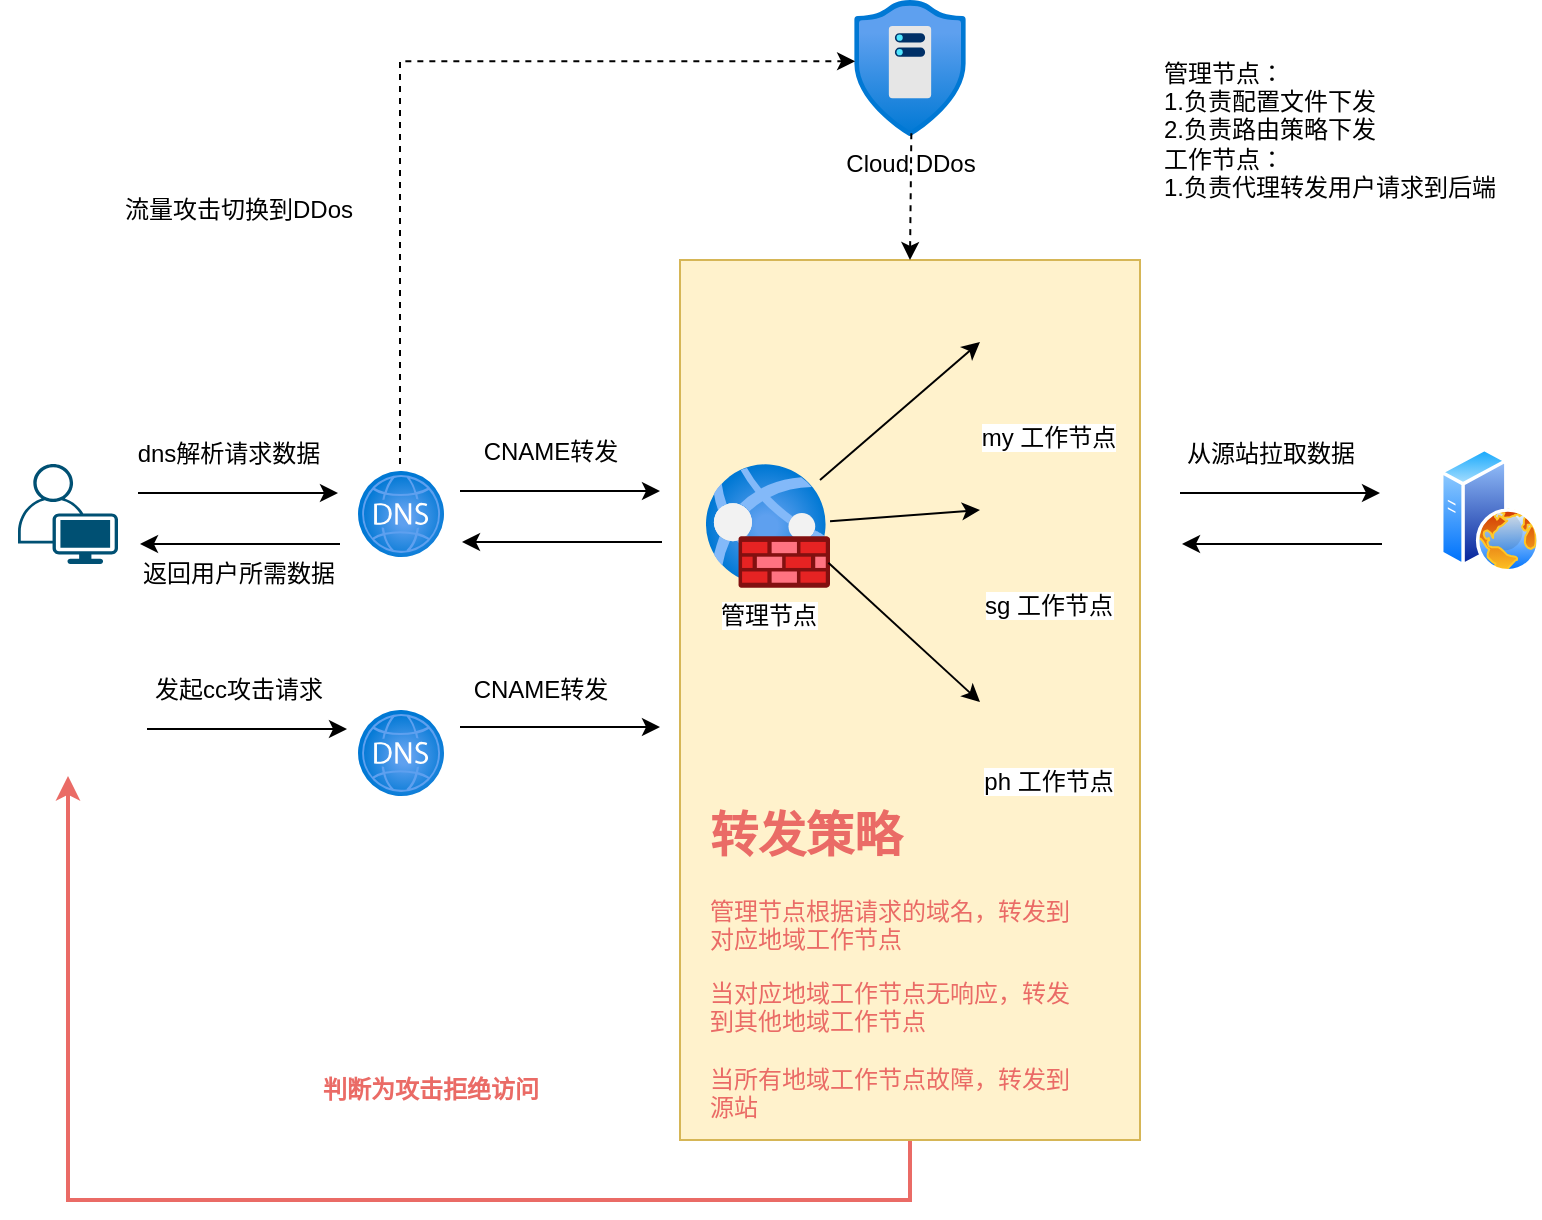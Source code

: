 <mxfile version="20.6.0" type="github">
  <diagram id="-X5GwTXH2f5F1lh-Zvcs" name="第 1 页">
    <mxGraphModel dx="1186" dy="751" grid="1" gridSize="10" guides="1" tooltips="1" connect="1" arrows="1" fold="1" page="1" pageScale="1" pageWidth="827" pageHeight="1169" math="0" shadow="0">
      <root>
        <mxCell id="0" />
        <mxCell id="1" parent="0" />
        <mxCell id="9aRJpanTBHcKRkpmwDhF-50" style="edgeStyle=orthogonalEdgeStyle;rounded=0;orthogonalLoop=1;jettySize=auto;html=1;exitX=0.5;exitY=1;exitDx=0;exitDy=0;entryX=0.5;entryY=1;entryDx=0;entryDy=0;fontColor=#EA6B66;labelBackgroundColor=#EA6B66;labelBorderColor=#EA6B66;strokeColor=#EA6B66;shadow=0;sketch=0;strokeWidth=2;" edge="1" parent="1" source="9aRJpanTBHcKRkpmwDhF-49" target="9aRJpanTBHcKRkpmwDhF-5">
          <mxGeometry relative="1" as="geometry">
            <Array as="points">
              <mxPoint x="485" y="620" />
              <mxPoint x="64" y="620" />
            </Array>
          </mxGeometry>
        </mxCell>
        <mxCell id="9aRJpanTBHcKRkpmwDhF-49" value="" style="rounded=0;whiteSpace=wrap;html=1;fillColor=#fff2cc;strokeColor=#d6b656;" vertex="1" parent="1">
          <mxGeometry x="370" y="150" width="230" height="440" as="geometry" />
        </mxCell>
        <mxCell id="9aRJpanTBHcKRkpmwDhF-2" value="" style="endArrow=classic;html=1;rounded=0;" edge="1" parent="1">
          <mxGeometry width="50" height="50" relative="1" as="geometry">
            <mxPoint x="99" y="266.5" as="sourcePoint" />
            <mxPoint x="199" y="266.5" as="targetPoint" />
            <Array as="points">
              <mxPoint x="179" y="266.5" />
            </Array>
          </mxGeometry>
        </mxCell>
        <mxCell id="9aRJpanTBHcKRkpmwDhF-3" value="" style="endArrow=classic;html=1;rounded=0;" edge="1" parent="1">
          <mxGeometry width="50" height="50" relative="1" as="geometry">
            <mxPoint x="200" y="292" as="sourcePoint" />
            <mxPoint x="100" y="292" as="targetPoint" />
            <Array as="points">
              <mxPoint x="200" y="292" />
            </Array>
          </mxGeometry>
        </mxCell>
        <mxCell id="9aRJpanTBHcKRkpmwDhF-5" value="" style="shape=image;html=1;verticalAlign=top;verticalLabelPosition=bottom;labelBackgroundColor=#ffffff;imageAspect=0;aspect=fixed;image=https://cdn0.iconfinder.com/data/icons/software-engineering-and-video-gaming/512/77_hacker_user_gammer_programmer-128.png" vertex="1" parent="1">
          <mxGeometry x="30" y="340" width="68" height="68" as="geometry" />
        </mxCell>
        <mxCell id="9aRJpanTBHcKRkpmwDhF-7" value="" style="points=[[0.35,0,0],[0.98,0.51,0],[1,0.71,0],[0.67,1,0],[0,0.795,0],[0,0.65,0]];verticalLabelPosition=bottom;sketch=0;html=1;verticalAlign=top;aspect=fixed;align=center;pointerEvents=1;shape=mxgraph.cisco19.user;fillColor=#005073;strokeColor=none;" vertex="1" parent="1">
          <mxGeometry x="39" y="252" width="50" height="50" as="geometry" />
        </mxCell>
        <mxCell id="9aRJpanTBHcKRkpmwDhF-8" value="dns解析请求数据" style="text;html=1;align=center;verticalAlign=middle;resizable=0;points=[];autosize=1;strokeColor=none;fillColor=none;" vertex="1" parent="1">
          <mxGeometry x="89" y="232" width="110" height="30" as="geometry" />
        </mxCell>
        <mxCell id="9aRJpanTBHcKRkpmwDhF-9" value="返回用户所需数据" style="text;html=1;align=center;verticalAlign=middle;resizable=0;points=[];autosize=1;strokeColor=none;fillColor=none;" vertex="1" parent="1">
          <mxGeometry x="89" y="292" width="120" height="30" as="geometry" />
        </mxCell>
        <mxCell id="9aRJpanTBHcKRkpmwDhF-10" value="" style="aspect=fixed;html=1;points=[];align=center;image;fontSize=12;image=img/lib/azure2/networking/DNS_Zones.svg;" vertex="1" parent="1">
          <mxGeometry x="209" y="255.5" width="43" height="43" as="geometry" />
        </mxCell>
        <mxCell id="9aRJpanTBHcKRkpmwDhF-11" value="" style="endArrow=classic;html=1;rounded=0;" edge="1" parent="1">
          <mxGeometry width="50" height="50" relative="1" as="geometry">
            <mxPoint x="260" y="265.5" as="sourcePoint" />
            <mxPoint x="360" y="265.5" as="targetPoint" />
            <Array as="points">
              <mxPoint x="340" y="265.5" />
            </Array>
          </mxGeometry>
        </mxCell>
        <mxCell id="9aRJpanTBHcKRkpmwDhF-12" value="" style="endArrow=classic;html=1;rounded=0;" edge="1" parent="1">
          <mxGeometry width="50" height="50" relative="1" as="geometry">
            <mxPoint x="361" y="291" as="sourcePoint" />
            <mxPoint x="261" y="291" as="targetPoint" />
            <Array as="points">
              <mxPoint x="361" y="291" />
            </Array>
          </mxGeometry>
        </mxCell>
        <mxCell id="9aRJpanTBHcKRkpmwDhF-13" value="CNAME转发" style="text;html=1;align=center;verticalAlign=middle;resizable=0;points=[];autosize=1;strokeColor=none;fillColor=none;" vertex="1" parent="1">
          <mxGeometry x="260" y="231" width="90" height="30" as="geometry" />
        </mxCell>
        <mxCell id="9aRJpanTBHcKRkpmwDhF-15" value="管理节点" style="aspect=fixed;html=1;points=[];align=center;image;fontSize=12;image=img/lib/azure2/networking/Web_Application_Firewall_Policies_WAF.svg;" vertex="1" parent="1">
          <mxGeometry x="383" y="252" width="62" height="62" as="geometry" />
        </mxCell>
        <mxCell id="9aRJpanTBHcKRkpmwDhF-18" value="Cloud DDos" style="aspect=fixed;html=1;points=[];align=center;image;fontSize=12;image=img/lib/azure2/networking/DDoS_Protection_Plans.svg;" vertex="1" parent="1">
          <mxGeometry x="457" y="20" width="56.0" height="68" as="geometry" />
        </mxCell>
        <mxCell id="9aRJpanTBHcKRkpmwDhF-19" value="my 工作节点" style="shape=image;html=1;verticalAlign=top;verticalLabelPosition=bottom;labelBackgroundColor=#ffffff;imageAspect=0;aspect=fixed;image=https://cdn2.iconfinder.com/data/icons/whcompare-servers-web-hosting/50/ddos-protection-128.png" vertex="1" parent="1">
          <mxGeometry x="520" y="157" width="68" height="68" as="geometry" />
        </mxCell>
        <mxCell id="9aRJpanTBHcKRkpmwDhF-20" value="sg 工作节点" style="shape=image;html=1;verticalAlign=top;verticalLabelPosition=bottom;labelBackgroundColor=#ffffff;imageAspect=0;aspect=fixed;image=https://cdn2.iconfinder.com/data/icons/whcompare-servers-web-hosting/50/ddos-protection-128.png" vertex="1" parent="1">
          <mxGeometry x="520" y="241" width="68" height="68" as="geometry" />
        </mxCell>
        <mxCell id="9aRJpanTBHcKRkpmwDhF-21" value="ph 工作节点" style="shape=image;html=1;verticalAlign=top;verticalLabelPosition=bottom;labelBackgroundColor=#ffffff;imageAspect=0;aspect=fixed;image=https://cdn2.iconfinder.com/data/icons/whcompare-servers-web-hosting/50/ddos-protection-128.png" vertex="1" parent="1">
          <mxGeometry x="520" y="329" width="68" height="68" as="geometry" />
        </mxCell>
        <mxCell id="9aRJpanTBHcKRkpmwDhF-24" value="" style="endArrow=classic;html=1;rounded=0;entryX=0;entryY=0.5;entryDx=0;entryDy=0;" edge="1" parent="1" target="9aRJpanTBHcKRkpmwDhF-19">
          <mxGeometry width="50" height="50" relative="1" as="geometry">
            <mxPoint x="440" y="260" as="sourcePoint" />
            <mxPoint x="410" y="392" as="targetPoint" />
            <Array as="points" />
          </mxGeometry>
        </mxCell>
        <mxCell id="9aRJpanTBHcKRkpmwDhF-25" value="" style="endArrow=classic;html=1;rounded=0;entryX=0;entryY=0.5;entryDx=0;entryDy=0;" edge="1" parent="1" source="9aRJpanTBHcKRkpmwDhF-15" target="9aRJpanTBHcKRkpmwDhF-20">
          <mxGeometry width="50" height="50" relative="1" as="geometry">
            <mxPoint x="450" y="360" as="sourcePoint" />
            <mxPoint x="570" y="204" as="targetPoint" />
            <Array as="points" />
          </mxGeometry>
        </mxCell>
        <mxCell id="9aRJpanTBHcKRkpmwDhF-26" value="" style="endArrow=classic;html=1;rounded=0;exitX=0.987;exitY=0.796;exitDx=0;exitDy=0;exitPerimeter=0;" edge="1" parent="1" source="9aRJpanTBHcKRkpmwDhF-15">
          <mxGeometry width="50" height="50" relative="1" as="geometry">
            <mxPoint x="490" y="272" as="sourcePoint" />
            <mxPoint x="520" y="371" as="targetPoint" />
            <Array as="points" />
          </mxGeometry>
        </mxCell>
        <mxCell id="9aRJpanTBHcKRkpmwDhF-27" value="" style="endArrow=classic;html=1;rounded=0;" edge="1" parent="1">
          <mxGeometry width="50" height="50" relative="1" as="geometry">
            <mxPoint x="620" y="266.5" as="sourcePoint" />
            <mxPoint x="720" y="266.5" as="targetPoint" />
            <Array as="points">
              <mxPoint x="700" y="266.5" />
            </Array>
          </mxGeometry>
        </mxCell>
        <mxCell id="9aRJpanTBHcKRkpmwDhF-28" value="" style="endArrow=classic;html=1;rounded=0;" edge="1" parent="1">
          <mxGeometry width="50" height="50" relative="1" as="geometry">
            <mxPoint x="721" y="292" as="sourcePoint" />
            <mxPoint x="621" y="292" as="targetPoint" />
            <Array as="points">
              <mxPoint x="721" y="292" />
            </Array>
          </mxGeometry>
        </mxCell>
        <mxCell id="9aRJpanTBHcKRkpmwDhF-29" value="从源站拉取数据" style="text;html=1;align=center;verticalAlign=middle;resizable=0;points=[];autosize=1;strokeColor=none;fillColor=none;" vertex="1" parent="1">
          <mxGeometry x="610" y="232" width="110" height="30" as="geometry" />
        </mxCell>
        <mxCell id="9aRJpanTBHcKRkpmwDhF-31" value="" style="aspect=fixed;perimeter=ellipsePerimeter;html=1;align=center;shadow=0;dashed=0;spacingTop=3;image;image=img/lib/active_directory/web_server.svg;" vertex="1" parent="1">
          <mxGeometry x="750" y="243.75" width="50" height="62.5" as="geometry" />
        </mxCell>
        <mxCell id="9aRJpanTBHcKRkpmwDhF-37" value="" style="edgeStyle=elbowEdgeStyle;elbow=horizontal;endArrow=classic;html=1;rounded=0;dashed=1;entryX=0.01;entryY=0.451;entryDx=0;entryDy=0;entryPerimeter=0;" edge="1" parent="1" target="9aRJpanTBHcKRkpmwDhF-18">
          <mxGeometry width="50" height="50" relative="1" as="geometry">
            <mxPoint x="230" y="252" as="sourcePoint" />
            <mxPoint x="280" y="202" as="targetPoint" />
            <Array as="points">
              <mxPoint x="230" y="222" />
            </Array>
          </mxGeometry>
        </mxCell>
        <mxCell id="9aRJpanTBHcKRkpmwDhF-38" value="" style="endArrow=classic;html=1;rounded=0;dashed=1;entryX=0.5;entryY=0;entryDx=0;entryDy=0;exitX=0.512;exitY=0.979;exitDx=0;exitDy=0;exitPerimeter=0;" edge="1" parent="1" source="9aRJpanTBHcKRkpmwDhF-18" target="9aRJpanTBHcKRkpmwDhF-49">
          <mxGeometry width="50" height="50" relative="1" as="geometry">
            <mxPoint x="403.5" y="88" as="sourcePoint" />
            <mxPoint x="403.5" y="238" as="targetPoint" />
            <Array as="points" />
          </mxGeometry>
        </mxCell>
        <mxCell id="9aRJpanTBHcKRkpmwDhF-40" value="流量攻击切换到DDos" style="text;html=1;align=center;verticalAlign=middle;resizable=0;points=[];autosize=1;strokeColor=none;fillColor=none;" vertex="1" parent="1">
          <mxGeometry x="79" y="110" width="140" height="30" as="geometry" />
        </mxCell>
        <mxCell id="9aRJpanTBHcKRkpmwDhF-41" value="" style="endArrow=classic;html=1;rounded=0;" edge="1" parent="1">
          <mxGeometry width="50" height="50" relative="1" as="geometry">
            <mxPoint x="103.5" y="384.5" as="sourcePoint" />
            <mxPoint x="203.5" y="384.5" as="targetPoint" />
            <Array as="points">
              <mxPoint x="183.5" y="384.5" />
            </Array>
          </mxGeometry>
        </mxCell>
        <mxCell id="9aRJpanTBHcKRkpmwDhF-43" value="发起cc攻击请求" style="text;html=1;align=center;verticalAlign=middle;resizable=0;points=[];autosize=1;strokeColor=none;fillColor=none;" vertex="1" parent="1">
          <mxGeometry x="93.5" y="350" width="110" height="30" as="geometry" />
        </mxCell>
        <mxCell id="9aRJpanTBHcKRkpmwDhF-44" value="" style="aspect=fixed;html=1;points=[];align=center;image;fontSize=12;image=img/lib/azure2/networking/DNS_Zones.svg;" vertex="1" parent="1">
          <mxGeometry x="209" y="375" width="43" height="43" as="geometry" />
        </mxCell>
        <mxCell id="9aRJpanTBHcKRkpmwDhF-45" value="" style="endArrow=classic;html=1;rounded=0;" edge="1" parent="1">
          <mxGeometry width="50" height="50" relative="1" as="geometry">
            <mxPoint x="260" y="383.5" as="sourcePoint" />
            <mxPoint x="360" y="383.5" as="targetPoint" />
            <Array as="points">
              <mxPoint x="340" y="383.5" />
            </Array>
          </mxGeometry>
        </mxCell>
        <mxCell id="9aRJpanTBHcKRkpmwDhF-47" value="CNAME转发" style="text;html=1;align=center;verticalAlign=middle;resizable=0;points=[];autosize=1;strokeColor=none;fillColor=none;" vertex="1" parent="1">
          <mxGeometry x="254.5" y="350" width="90" height="30" as="geometry" />
        </mxCell>
        <mxCell id="9aRJpanTBHcKRkpmwDhF-52" value="判断为攻击拒绝访问" style="text;html=1;align=center;verticalAlign=middle;resizable=0;points=[];autosize=1;strokeColor=none;fillColor=none;fontColor=#EA6B66;fontStyle=1" vertex="1" parent="1">
          <mxGeometry x="180" y="550" width="130" height="30" as="geometry" />
        </mxCell>
        <mxCell id="9aRJpanTBHcKRkpmwDhF-59" value="管理节点：&lt;br&gt;1.负责配置文件下发&lt;br&gt;2.负责路由策略下发&lt;br&gt;工作节点：&lt;br&gt;1.负责代理转发用户请求到后端" style="text;html=1;align=left;verticalAlign=middle;resizable=0;points=[];autosize=1;strokeColor=none;fillColor=none;" vertex="1" parent="1">
          <mxGeometry x="610" y="40" width="190" height="90" as="geometry" />
        </mxCell>
        <mxCell id="9aRJpanTBHcKRkpmwDhF-62" value="&lt;h1&gt;转发策略&lt;/h1&gt;&lt;p&gt;管理节点根据请求的域名，转发到对应地域工作节点&lt;/p&gt;当对应地域工作节点无响应，转发到其他地域工作节点&lt;br&gt;&lt;br&gt;当所有地域工作节点故障，转发到源站" style="text;html=1;strokeColor=none;fillColor=none;spacing=5;spacingTop=-20;whiteSpace=wrap;overflow=hidden;rounded=0;fontColor=#EA6B66;" vertex="1" parent="1">
          <mxGeometry x="380" y="418" width="190" height="162" as="geometry" />
        </mxCell>
      </root>
    </mxGraphModel>
  </diagram>
</mxfile>
